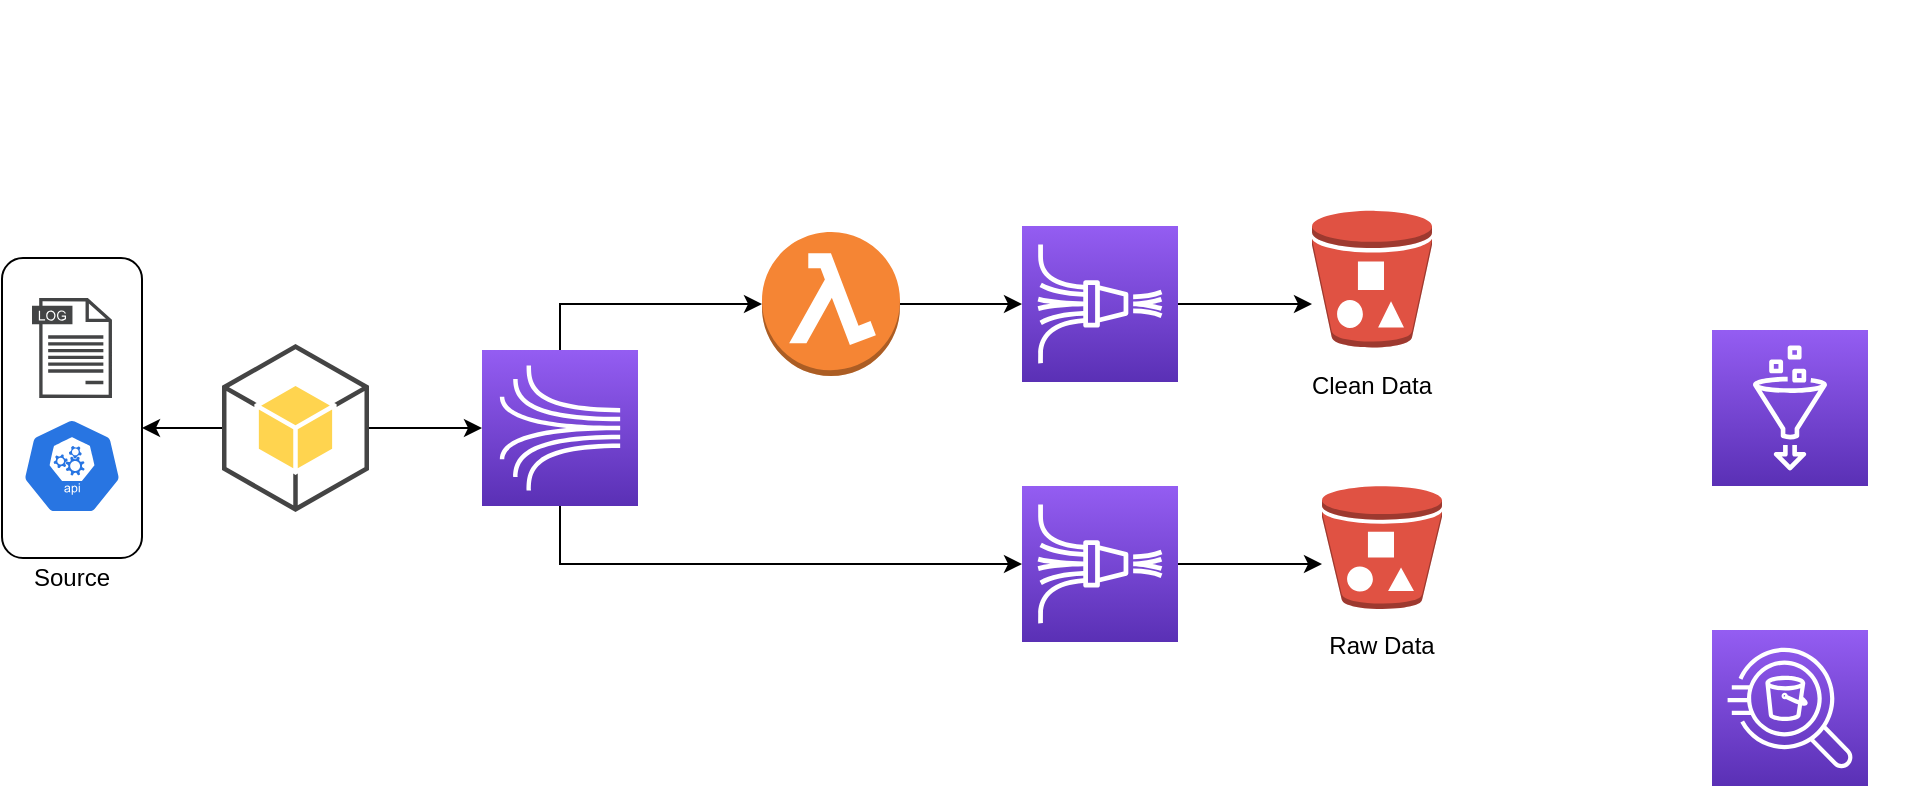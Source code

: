 <mxfile version="12.7.1" type="github">
  <diagram id="I4_b89pJyK5yKUSI2D77" name="Page-1">
    <mxGraphModel dx="1186" dy="710" grid="1" gridSize="10" guides="1" tooltips="1" connect="1" arrows="1" fold="1" page="1" pageScale="1" pageWidth="1100" pageHeight="850" math="0" shadow="0">
      <root>
        <mxCell id="0" />
        <mxCell id="1" parent="0" />
        <mxCell id="qfMLcCLAxlHmTJT1-eZX-3" style="edgeStyle=orthogonalEdgeStyle;rounded=0;orthogonalLoop=1;jettySize=auto;html=1;" parent="1" source="msdwBEozecvnglc0cFIi-5" target="KBTJcN20acUAVPkmVkL6-18" edge="1">
          <mxGeometry relative="1" as="geometry">
            <mxPoint x="450" y="422" as="targetPoint" />
            <Array as="points">
              <mxPoint x="349" y="422" />
            </Array>
          </mxGeometry>
        </mxCell>
        <mxCell id="iB21D7rwpl39QdJmjHJX-4" style="edgeStyle=orthogonalEdgeStyle;rounded=0;orthogonalLoop=1;jettySize=auto;html=1;entryX=0;entryY=0.5;entryDx=0;entryDy=0;entryPerimeter=0;" edge="1" parent="1" source="msdwBEozecvnglc0cFIi-5" target="iB21D7rwpl39QdJmjHJX-1">
          <mxGeometry relative="1" as="geometry">
            <Array as="points">
              <mxPoint x="349" y="292" />
            </Array>
          </mxGeometry>
        </mxCell>
        <mxCell id="msdwBEozecvnglc0cFIi-5" value="" style="outlineConnect=0;fontColor=#232F3E;gradientColor=#945DF2;gradientDirection=north;fillColor=#5A30B5;strokeColor=#ffffff;dashed=0;verticalLabelPosition=bottom;verticalAlign=top;align=center;html=1;fontSize=12;fontStyle=0;aspect=fixed;shape=mxgraph.aws4.resourceIcon;resIcon=mxgraph.aws4.kinesis;" parent="1" vertex="1">
          <mxGeometry x="310" y="315" width="78" height="78" as="geometry" />
        </mxCell>
        <mxCell id="msdwBEozecvnglc0cFIi-10" style="edgeStyle=orthogonalEdgeStyle;rounded=0;orthogonalLoop=1;jettySize=auto;html=1;exitX=1;exitY=0.5;exitDx=0;exitDy=0;exitPerimeter=0;" parent="1" source="msdwBEozecvnglc0cFIi-9" target="msdwBEozecvnglc0cFIi-5" edge="1">
          <mxGeometry relative="1" as="geometry">
            <Array as="points">
              <mxPoint x="330" y="354" />
              <mxPoint x="330" y="354" />
            </Array>
          </mxGeometry>
        </mxCell>
        <mxCell id="dA_Fr0E2Y4Iny53UVIl9-11" style="edgeStyle=orthogonalEdgeStyle;rounded=0;orthogonalLoop=1;jettySize=auto;html=1;" parent="1" source="msdwBEozecvnglc0cFIi-9" edge="1">
          <mxGeometry relative="1" as="geometry">
            <mxPoint x="140" y="354" as="targetPoint" />
          </mxGeometry>
        </mxCell>
        <mxCell id="msdwBEozecvnglc0cFIi-9" value="" style="outlineConnect=0;dashed=0;verticalLabelPosition=bottom;verticalAlign=top;align=center;html=1;shape=mxgraph.aws3.android;fillColor=#FFD44F;gradientColor=none;" parent="1" vertex="1">
          <mxGeometry x="180" y="312" width="73.5" height="84" as="geometry" />
        </mxCell>
        <mxCell id="msdwBEozecvnglc0cFIi-11" value="" style="outlineConnect=0;fontColor=#232F3E;gradientColor=#945DF2;gradientDirection=north;fillColor=#5A30B5;strokeColor=#ffffff;dashed=0;verticalLabelPosition=bottom;verticalAlign=top;align=center;html=1;fontSize=12;fontStyle=0;aspect=fixed;shape=mxgraph.aws4.resourceIcon;resIcon=mxgraph.aws4.kinesis_data_firehose;" parent="1" vertex="1">
          <mxGeometry x="580" y="253" width="78" height="78" as="geometry" />
        </mxCell>
        <mxCell id="KBTJcN20acUAVPkmVkL6-18" value="" style="outlineConnect=0;fontColor=#232F3E;gradientColor=#945DF2;gradientDirection=north;fillColor=#5A30B5;strokeColor=#ffffff;dashed=0;verticalLabelPosition=bottom;verticalAlign=top;align=center;html=1;fontSize=12;fontStyle=0;aspect=fixed;shape=mxgraph.aws4.resourceIcon;resIcon=mxgraph.aws4.kinesis_data_firehose;" parent="1" vertex="1">
          <mxGeometry x="580" y="383" width="78" height="78" as="geometry" />
        </mxCell>
        <mxCell id="iB21D7rwpl39QdJmjHJX-3" style="edgeStyle=orthogonalEdgeStyle;rounded=0;orthogonalLoop=1;jettySize=auto;html=1;" edge="1" parent="1" source="iB21D7rwpl39QdJmjHJX-1" target="msdwBEozecvnglc0cFIi-11">
          <mxGeometry relative="1" as="geometry" />
        </mxCell>
        <mxCell id="iB21D7rwpl39QdJmjHJX-1" value="" style="outlineConnect=0;dashed=0;verticalLabelPosition=bottom;verticalAlign=top;align=center;html=1;shape=mxgraph.aws3.lambda_function;fillColor=#F58534;gradientColor=none;" vertex="1" parent="1">
          <mxGeometry x="450" y="256" width="69" height="72" as="geometry" />
        </mxCell>
        <mxCell id="KBTJcN20acUAVPkmVkL6-5" value="" style="edgeStyle=segmentEdgeStyle;endArrow=classic;html=1;" parent="1" source="KBTJcN20acUAVPkmVkL6-18" target="KBTJcN20acUAVPkmVkL6-2" edge="1">
          <mxGeometry width="50" height="50" relative="1" as="geometry">
            <mxPoint x="708" y="425" as="sourcePoint" />
            <mxPoint x="758" y="375" as="targetPoint" />
            <Array as="points" />
          </mxGeometry>
        </mxCell>
        <mxCell id="KBTJcN20acUAVPkmVkL6-7" value="" style="group" parent="1" vertex="1" connectable="0">
          <mxGeometry x="730" y="383" width="60" height="90" as="geometry" />
        </mxCell>
        <mxCell id="KBTJcN20acUAVPkmVkL6-2" value="" style="outlineConnect=0;dashed=0;verticalLabelPosition=bottom;verticalAlign=top;align=center;html=1;shape=mxgraph.aws3.bucket_with_objects;fillColor=#E05243;gradientColor=none;" parent="KBTJcN20acUAVPkmVkL6-7" vertex="1">
          <mxGeometry width="60" height="61.5" as="geometry" />
        </mxCell>
        <mxCell id="KBTJcN20acUAVPkmVkL6-6" value="Raw Data&lt;br&gt;" style="text;html=1;strokeColor=none;fillColor=none;align=center;verticalAlign=middle;whiteSpace=wrap;rounded=0;" parent="KBTJcN20acUAVPkmVkL6-7" vertex="1">
          <mxGeometry x="2.25" y="70" width="55.5" height="20" as="geometry" />
        </mxCell>
        <mxCell id="KBTJcN20acUAVPkmVkL6-14" value="" style="group" parent="1" vertex="1" connectable="0">
          <mxGeometry x="720" y="253" width="70" height="100" as="geometry" />
        </mxCell>
        <mxCell id="KBTJcN20acUAVPkmVkL6-3" value="" style="outlineConnect=0;dashed=0;verticalLabelPosition=bottom;verticalAlign=top;align=center;html=1;shape=mxgraph.aws3.bucket_with_objects;fillColor=#E05243;gradientColor=none;" parent="KBTJcN20acUAVPkmVkL6-14" vertex="1">
          <mxGeometry x="5" y="-7.76" width="60" height="68.524" as="geometry" />
        </mxCell>
        <mxCell id="KBTJcN20acUAVPkmVkL6-13" value="Clean Data" style="text;html=1;strokeColor=none;fillColor=none;align=center;verticalAlign=middle;whiteSpace=wrap;rounded=0;" parent="KBTJcN20acUAVPkmVkL6-14" vertex="1">
          <mxGeometry y="68.526" width="70" height="22.284" as="geometry" />
        </mxCell>
        <mxCell id="KBTJcN20acUAVPkmVkL6-17" style="edgeStyle=orthogonalEdgeStyle;rounded=0;orthogonalLoop=1;jettySize=auto;html=1;" parent="1" source="msdwBEozecvnglc0cFIi-11" target="KBTJcN20acUAVPkmVkL6-3" edge="1">
          <mxGeometry relative="1" as="geometry">
            <mxPoint x="821" y="393" as="sourcePoint" />
            <Array as="points">
              <mxPoint x="751" y="292" />
              <mxPoint x="751" y="292" />
            </Array>
          </mxGeometry>
        </mxCell>
        <mxCell id="54J6BA97mhN1NG6WMX5h-1" value="" style="shape=image;html=1;verticalAlign=top;verticalLabelPosition=bottom;labelBackgroundColor=#ffffff;imageAspect=0;aspect=fixed;image=https://cdn2.iconfinder.com/data/icons/amazon-aws-stencils/100/Database_copy_DynamoDB-128.png" parent="1" vertex="1">
          <mxGeometry x="900" y="140" width="128" height="128" as="geometry" />
        </mxCell>
        <mxCell id="54J6BA97mhN1NG6WMX5h-2" value="" style="outlineConnect=0;fontColor=#232F3E;gradientColor=#945DF2;gradientDirection=north;fillColor=#5A30B5;strokeColor=#ffffff;dashed=0;verticalLabelPosition=bottom;verticalAlign=top;align=center;html=1;fontSize=12;fontStyle=0;aspect=fixed;shape=mxgraph.aws4.resourceIcon;resIcon=mxgraph.aws4.glue;" parent="1" vertex="1">
          <mxGeometry x="925" y="305" width="78" height="78" as="geometry" />
        </mxCell>
        <mxCell id="54J6BA97mhN1NG6WMX5h-4" value="" style="outlineConnect=0;fontColor=#232F3E;gradientColor=#945DF2;gradientDirection=north;fillColor=#5A30B5;strokeColor=#ffffff;dashed=0;verticalLabelPosition=bottom;verticalAlign=top;align=center;html=1;fontSize=12;fontStyle=0;aspect=fixed;shape=mxgraph.aws4.resourceIcon;resIcon=mxgraph.aws4.athena;" parent="1" vertex="1">
          <mxGeometry x="925" y="455" width="78" height="78" as="geometry" />
        </mxCell>
        <mxCell id="dA_Fr0E2Y4Iny53UVIl9-10" value="" style="group" parent="1" vertex="1" connectable="0">
          <mxGeometry x="70" y="269" width="70" height="170" as="geometry" />
        </mxCell>
        <mxCell id="dA_Fr0E2Y4Iny53UVIl9-5" value="" style="rounded=1;whiteSpace=wrap;html=1;" parent="dA_Fr0E2Y4Iny53UVIl9-10" vertex="1">
          <mxGeometry width="70" height="150" as="geometry" />
        </mxCell>
        <mxCell id="dA_Fr0E2Y4Iny53UVIl9-1" value="" style="pointerEvents=1;shadow=0;dashed=0;html=1;strokeColor=none;fillColor=#434445;aspect=fixed;labelPosition=center;verticalLabelPosition=bottom;verticalAlign=top;align=center;outlineConnect=0;shape=mxgraph.vvd.log_files;" parent="dA_Fr0E2Y4Iny53UVIl9-10" vertex="1">
          <mxGeometry x="15" y="20" width="40" height="50" as="geometry" />
        </mxCell>
        <mxCell id="dA_Fr0E2Y4Iny53UVIl9-2" value="" style="html=1;dashed=0;whitespace=wrap;fillColor=#2875E2;strokeColor=#ffffff;points=[[0.005,0.63,0],[0.1,0.2,0],[0.9,0.2,0],[0.5,0,0],[0.995,0.63,0],[0.72,0.99,0],[0.5,1,0],[0.28,0.99,0]];shape=mxgraph.kubernetes.icon;prIcon=api" parent="dA_Fr0E2Y4Iny53UVIl9-10" vertex="1">
          <mxGeometry x="10" y="80" width="50" height="48" as="geometry" />
        </mxCell>
        <mxCell id="dA_Fr0E2Y4Iny53UVIl9-7" style="edgeStyle=orthogonalEdgeStyle;rounded=0;orthogonalLoop=1;jettySize=auto;html=1;exitX=0.5;exitY=1;exitDx=0;exitDy=0;" parent="dA_Fr0E2Y4Iny53UVIl9-10" source="dA_Fr0E2Y4Iny53UVIl9-5" target="dA_Fr0E2Y4Iny53UVIl9-5" edge="1">
          <mxGeometry relative="1" as="geometry" />
        </mxCell>
        <mxCell id="dA_Fr0E2Y4Iny53UVIl9-8" value="Source" style="text;html=1;strokeColor=none;fillColor=none;align=center;verticalAlign=middle;whiteSpace=wrap;rounded=0;" parent="dA_Fr0E2Y4Iny53UVIl9-10" vertex="1">
          <mxGeometry x="15" y="150" width="40" height="20" as="geometry" />
        </mxCell>
      </root>
    </mxGraphModel>
  </diagram>
</mxfile>
